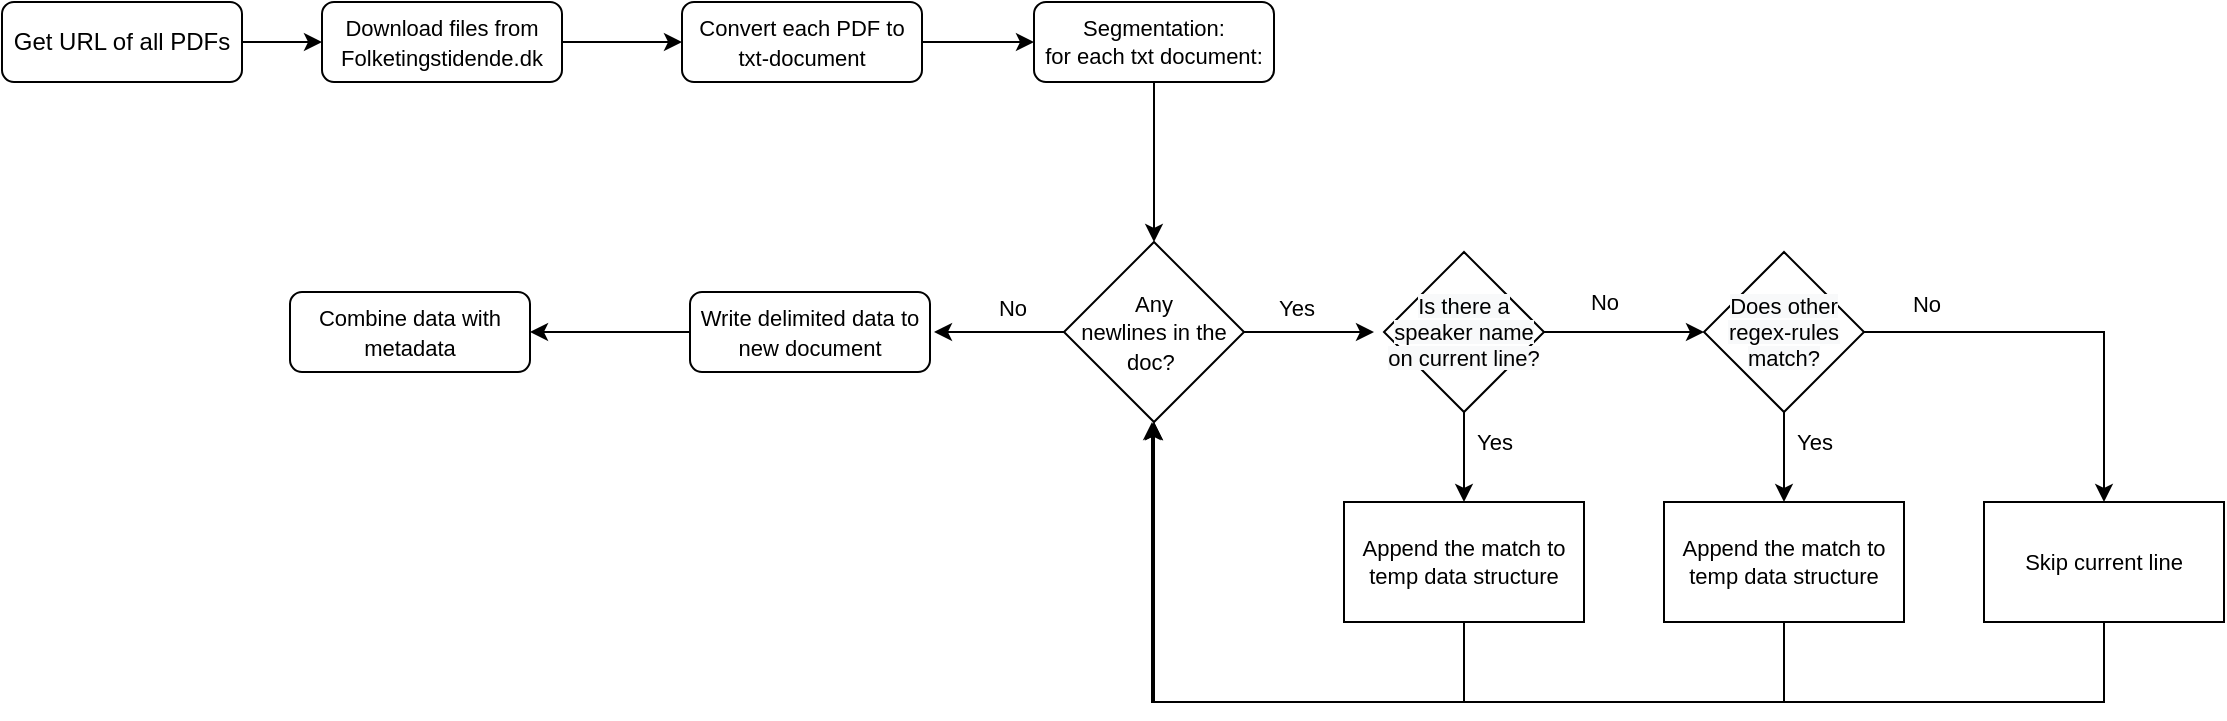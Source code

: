 <mxfile version="15.8.3" type="github">
  <diagram id="C5RBs43oDa-KdzZeNtuy" name="Page-1">
    <mxGraphModel dx="1307" dy="858" grid="1" gridSize="10" guides="1" tooltips="1" connect="1" arrows="1" fold="1" page="1" pageScale="1" pageWidth="1169" pageHeight="827" math="0" shadow="0">
      <root>
        <mxCell id="WIyWlLk6GJQsqaUBKTNV-0" />
        <mxCell id="WIyWlLk6GJQsqaUBKTNV-1" parent="WIyWlLk6GJQsqaUBKTNV-0" />
        <mxCell id="PvL9muBnpTTsTYWsvFAD-1" value="" style="edgeStyle=orthogonalEdgeStyle;rounded=0;orthogonalLoop=1;jettySize=auto;html=1;" edge="1" parent="WIyWlLk6GJQsqaUBKTNV-1" source="WIyWlLk6GJQsqaUBKTNV-3">
          <mxGeometry relative="1" as="geometry">
            <mxPoint x="176" y="60" as="targetPoint" />
          </mxGeometry>
        </mxCell>
        <mxCell id="WIyWlLk6GJQsqaUBKTNV-3" value="Get URL of all PDFs" style="rounded=1;whiteSpace=wrap;html=1;fontSize=12;glass=0;strokeWidth=1;shadow=0;" parent="WIyWlLk6GJQsqaUBKTNV-1" vertex="1">
          <mxGeometry x="16" y="40" width="120" height="40" as="geometry" />
        </mxCell>
        <mxCell id="PvL9muBnpTTsTYWsvFAD-3" value="" style="edgeStyle=orthogonalEdgeStyle;rounded=0;orthogonalLoop=1;jettySize=auto;html=1;" edge="1" parent="WIyWlLk6GJQsqaUBKTNV-1" source="PvL9muBnpTTsTYWsvFAD-0">
          <mxGeometry relative="1" as="geometry">
            <mxPoint x="356" y="60" as="targetPoint" />
          </mxGeometry>
        </mxCell>
        <mxCell id="PvL9muBnpTTsTYWsvFAD-0" value="&lt;font style=&quot;font-size: 11px&quot;&gt;Download files from Folketingstidende.dk&lt;/font&gt;" style="whiteSpace=wrap;html=1;rounded=1;shadow=0;strokeWidth=1;glass=0;" vertex="1" parent="WIyWlLk6GJQsqaUBKTNV-1">
          <mxGeometry x="176" y="40" width="120" height="40" as="geometry" />
        </mxCell>
        <mxCell id="PvL9muBnpTTsTYWsvFAD-43" value="" style="edgeStyle=orthogonalEdgeStyle;rounded=0;orthogonalLoop=1;jettySize=auto;html=1;fontSize=11;" edge="1" parent="WIyWlLk6GJQsqaUBKTNV-1" source="PvL9muBnpTTsTYWsvFAD-2" target="PvL9muBnpTTsTYWsvFAD-42">
          <mxGeometry relative="1" as="geometry" />
        </mxCell>
        <mxCell id="PvL9muBnpTTsTYWsvFAD-2" value="&lt;font style=&quot;font-size: 11px&quot;&gt;Convert each PDF to txt-document&lt;/font&gt;" style="whiteSpace=wrap;html=1;rounded=1;shadow=0;strokeWidth=1;glass=0;" vertex="1" parent="WIyWlLk6GJQsqaUBKTNV-1">
          <mxGeometry x="356" y="40" width="120" height="40" as="geometry" />
        </mxCell>
        <mxCell id="PvL9muBnpTTsTYWsvFAD-34" value="" style="edgeStyle=orthogonalEdgeStyle;rounded=0;orthogonalLoop=1;jettySize=auto;html=1;fontSize=11;exitX=0.5;exitY=1;exitDx=0;exitDy=0;" edge="1" parent="WIyWlLk6GJQsqaUBKTNV-1" source="PvL9muBnpTTsTYWsvFAD-42" target="PvL9muBnpTTsTYWsvFAD-6">
          <mxGeometry relative="1" as="geometry">
            <mxPoint x="592.0" y="120" as="sourcePoint" />
          </mxGeometry>
        </mxCell>
        <mxCell id="PvL9muBnpTTsTYWsvFAD-9" value="" style="edgeStyle=orthogonalEdgeStyle;rounded=0;orthogonalLoop=1;jettySize=auto;html=1;fontSize=11;" edge="1" parent="WIyWlLk6GJQsqaUBKTNV-1" source="PvL9muBnpTTsTYWsvFAD-6">
          <mxGeometry relative="1" as="geometry">
            <mxPoint x="702" y="205" as="targetPoint" />
          </mxGeometry>
        </mxCell>
        <mxCell id="PvL9muBnpTTsTYWsvFAD-12" value="" style="edgeStyle=orthogonalEdgeStyle;rounded=0;orthogonalLoop=1;jettySize=auto;html=1;fontSize=11;" edge="1" parent="WIyWlLk6GJQsqaUBKTNV-1" source="PvL9muBnpTTsTYWsvFAD-6">
          <mxGeometry relative="1" as="geometry">
            <mxPoint x="482" y="205" as="targetPoint" />
          </mxGeometry>
        </mxCell>
        <mxCell id="PvL9muBnpTTsTYWsvFAD-6" value="&lt;font style=&quot;font-size: 11px&quot;&gt;Any&lt;br&gt;newlines in the doc?&amp;nbsp;&lt;/font&gt;" style="rhombus;whiteSpace=wrap;html=1;" vertex="1" parent="WIyWlLk6GJQsqaUBKTNV-1">
          <mxGeometry x="547" y="160" width="90" height="90" as="geometry" />
        </mxCell>
        <mxCell id="PvL9muBnpTTsTYWsvFAD-10" value="Yes" style="text;html=1;align=center;verticalAlign=middle;resizable=0;points=[];autosize=1;strokeColor=none;fillColor=none;fontSize=11;" vertex="1" parent="WIyWlLk6GJQsqaUBKTNV-1">
          <mxGeometry x="648" y="183" width="30" height="20" as="geometry" />
        </mxCell>
        <mxCell id="PvL9muBnpTTsTYWsvFAD-13" value="No" style="text;html=1;align=center;verticalAlign=middle;resizable=0;points=[];autosize=1;strokeColor=none;fillColor=none;fontSize=11;" vertex="1" parent="WIyWlLk6GJQsqaUBKTNV-1">
          <mxGeometry x="506" y="183" width="30" height="20" as="geometry" />
        </mxCell>
        <mxCell id="PvL9muBnpTTsTYWsvFAD-17" value="" style="edgeStyle=orthogonalEdgeStyle;rounded=0;orthogonalLoop=1;jettySize=auto;html=1;fontSize=11;" edge="1" parent="WIyWlLk6GJQsqaUBKTNV-1" source="PvL9muBnpTTsTYWsvFAD-15" target="PvL9muBnpTTsTYWsvFAD-16">
          <mxGeometry relative="1" as="geometry" />
        </mxCell>
        <mxCell id="PvL9muBnpTTsTYWsvFAD-22" value="" style="edgeStyle=orthogonalEdgeStyle;rounded=0;orthogonalLoop=1;jettySize=auto;html=1;fontSize=11;" edge="1" parent="WIyWlLk6GJQsqaUBKTNV-1" source="PvL9muBnpTTsTYWsvFAD-15" target="PvL9muBnpTTsTYWsvFAD-21">
          <mxGeometry relative="1" as="geometry" />
        </mxCell>
        <mxCell id="PvL9muBnpTTsTYWsvFAD-15" value="&lt;meta charset=&quot;utf-8&quot;&gt;&lt;span style=&quot;color: rgb(0, 0, 0); font-family: helvetica; font-size: 11px; font-style: normal; font-weight: 400; letter-spacing: normal; text-align: center; text-indent: 0px; text-transform: none; word-spacing: 0px; background-color: rgb(248, 249, 250); display: inline; float: none;&quot;&gt;Is there a speaker name on current line?&lt;/span&gt;" style="rhombus;whiteSpace=wrap;html=1;fontSize=11;" vertex="1" parent="WIyWlLk6GJQsqaUBKTNV-1">
          <mxGeometry x="707" y="165" width="80" height="80" as="geometry" />
        </mxCell>
        <mxCell id="PvL9muBnpTTsTYWsvFAD-20" value="" style="edgeStyle=orthogonalEdgeStyle;rounded=0;orthogonalLoop=1;jettySize=auto;html=1;fontSize=11;entryX=0.5;entryY=0;entryDx=0;entryDy=0;" edge="1" parent="WIyWlLk6GJQsqaUBKTNV-1" source="PvL9muBnpTTsTYWsvFAD-16" target="PvL9muBnpTTsTYWsvFAD-25">
          <mxGeometry relative="1" as="geometry">
            <mxPoint x="1027" y="205" as="targetPoint" />
          </mxGeometry>
        </mxCell>
        <mxCell id="PvL9muBnpTTsTYWsvFAD-24" value="" style="edgeStyle=orthogonalEdgeStyle;rounded=0;orthogonalLoop=1;jettySize=auto;html=1;fontSize=11;" edge="1" parent="WIyWlLk6GJQsqaUBKTNV-1" source="PvL9muBnpTTsTYWsvFAD-16" target="PvL9muBnpTTsTYWsvFAD-23">
          <mxGeometry relative="1" as="geometry" />
        </mxCell>
        <mxCell id="PvL9muBnpTTsTYWsvFAD-16" value="&lt;span style=&quot;color: rgb(0 , 0 , 0) ; font-family: &amp;#34;helvetica&amp;#34; ; font-size: 11px ; font-style: normal ; font-weight: 400 ; letter-spacing: normal ; text-align: center ; text-indent: 0px ; text-transform: none ; word-spacing: 0px ; background-color: rgb(248 , 249 , 250) ; display: inline ; float: none&quot;&gt;Does other regex-rules match?&lt;/span&gt;" style="rhombus;whiteSpace=wrap;html=1;fontSize=11;" vertex="1" parent="WIyWlLk6GJQsqaUBKTNV-1">
          <mxGeometry x="867" y="165" width="80" height="80" as="geometry" />
        </mxCell>
        <mxCell id="PvL9muBnpTTsTYWsvFAD-18" value="No" style="text;html=1;align=center;verticalAlign=middle;resizable=0;points=[];autosize=1;strokeColor=none;fillColor=none;fontSize=11;" vertex="1" parent="WIyWlLk6GJQsqaUBKTNV-1">
          <mxGeometry x="802" y="180" width="30" height="20" as="geometry" />
        </mxCell>
        <mxCell id="PvL9muBnpTTsTYWsvFAD-21" value="Append the match to temp data structure" style="whiteSpace=wrap;html=1;fontSize=11;" vertex="1" parent="WIyWlLk6GJQsqaUBKTNV-1">
          <mxGeometry x="687" y="290" width="120" height="60" as="geometry" />
        </mxCell>
        <mxCell id="PvL9muBnpTTsTYWsvFAD-23" value="Append the match to temp data structure" style="whiteSpace=wrap;html=1;fontSize=11;" vertex="1" parent="WIyWlLk6GJQsqaUBKTNV-1">
          <mxGeometry x="847" y="290" width="120" height="60" as="geometry" />
        </mxCell>
        <mxCell id="PvL9muBnpTTsTYWsvFAD-25" value="Skip current line" style="whiteSpace=wrap;html=1;fontSize=11;" vertex="1" parent="WIyWlLk6GJQsqaUBKTNV-1">
          <mxGeometry x="1007" y="290" width="120" height="60" as="geometry" />
        </mxCell>
        <mxCell id="PvL9muBnpTTsTYWsvFAD-27" value="" style="endArrow=classic;html=1;rounded=0;fontSize=11;exitX=0.5;exitY=1;exitDx=0;exitDy=0;entryX=0.5;entryY=1;entryDx=0;entryDy=0;" edge="1" parent="WIyWlLk6GJQsqaUBKTNV-1" source="PvL9muBnpTTsTYWsvFAD-21" target="PvL9muBnpTTsTYWsvFAD-6">
          <mxGeometry width="50" height="50" relative="1" as="geometry">
            <mxPoint x="577" y="450" as="sourcePoint" />
            <mxPoint x="627" y="400" as="targetPoint" />
            <Array as="points">
              <mxPoint x="747" y="390" />
              <mxPoint x="592" y="390" />
            </Array>
          </mxGeometry>
        </mxCell>
        <mxCell id="PvL9muBnpTTsTYWsvFAD-28" value="" style="endArrow=classic;html=1;rounded=0;fontSize=11;exitX=0.5;exitY=1;exitDx=0;exitDy=0;entryX=0.5;entryY=1;entryDx=0;entryDy=0;" edge="1" parent="WIyWlLk6GJQsqaUBKTNV-1" source="PvL9muBnpTTsTYWsvFAD-23">
          <mxGeometry width="50" height="50" relative="1" as="geometry">
            <mxPoint x="747" y="350" as="sourcePoint" />
            <mxPoint x="592" y="250" as="targetPoint" />
            <Array as="points">
              <mxPoint x="907" y="390" />
              <mxPoint x="592" y="390" />
            </Array>
          </mxGeometry>
        </mxCell>
        <mxCell id="PvL9muBnpTTsTYWsvFAD-29" value="" style="endArrow=classic;html=1;rounded=0;fontSize=11;exitX=0.5;exitY=1;exitDx=0;exitDy=0;entryX=0.5;entryY=1;entryDx=0;entryDy=0;" edge="1" parent="WIyWlLk6GJQsqaUBKTNV-1" source="PvL9muBnpTTsTYWsvFAD-25">
          <mxGeometry width="50" height="50" relative="1" as="geometry">
            <mxPoint x="906" y="350" as="sourcePoint" />
            <mxPoint x="591" y="250" as="targetPoint" />
            <Array as="points">
              <mxPoint x="1067" y="390" />
              <mxPoint x="591" y="390" />
            </Array>
          </mxGeometry>
        </mxCell>
        <mxCell id="PvL9muBnpTTsTYWsvFAD-30" value="No" style="text;html=1;align=center;verticalAlign=middle;resizable=0;points=[];autosize=1;strokeColor=none;fillColor=none;fontSize=11;" vertex="1" parent="WIyWlLk6GJQsqaUBKTNV-1">
          <mxGeometry x="963" y="181" width="30" height="20" as="geometry" />
        </mxCell>
        <mxCell id="PvL9muBnpTTsTYWsvFAD-31" value="Yes" style="text;html=1;align=center;verticalAlign=middle;resizable=0;points=[];autosize=1;strokeColor=none;fillColor=none;fontSize=11;" vertex="1" parent="WIyWlLk6GJQsqaUBKTNV-1">
          <mxGeometry x="747" y="250" width="30" height="20" as="geometry" />
        </mxCell>
        <mxCell id="PvL9muBnpTTsTYWsvFAD-32" value="Yes" style="text;html=1;align=center;verticalAlign=middle;resizable=0;points=[];autosize=1;strokeColor=none;fillColor=none;fontSize=11;" vertex="1" parent="WIyWlLk6GJQsqaUBKTNV-1">
          <mxGeometry x="907" y="250" width="30" height="20" as="geometry" />
        </mxCell>
        <mxCell id="PvL9muBnpTTsTYWsvFAD-39" value="&lt;font style=&quot;font-size: 11px&quot;&gt;Combine data with metadata&lt;/font&gt;" style="whiteSpace=wrap;html=1;rounded=1;shadow=0;strokeWidth=1;glass=0;" vertex="1" parent="WIyWlLk6GJQsqaUBKTNV-1">
          <mxGeometry x="160" y="185" width="120" height="40" as="geometry" />
        </mxCell>
        <mxCell id="PvL9muBnpTTsTYWsvFAD-41" value="" style="edgeStyle=orthogonalEdgeStyle;rounded=0;orthogonalLoop=1;jettySize=auto;html=1;fontSize=11;" edge="1" parent="WIyWlLk6GJQsqaUBKTNV-1" source="PvL9muBnpTTsTYWsvFAD-40" target="PvL9muBnpTTsTYWsvFAD-39">
          <mxGeometry relative="1" as="geometry" />
        </mxCell>
        <mxCell id="PvL9muBnpTTsTYWsvFAD-40" value="&lt;font style=&quot;font-size: 11px&quot;&gt;Write delimited data to new document&lt;/font&gt;" style="whiteSpace=wrap;html=1;rounded=1;shadow=0;strokeWidth=1;glass=0;" vertex="1" parent="WIyWlLk6GJQsqaUBKTNV-1">
          <mxGeometry x="360" y="185" width="120" height="40" as="geometry" />
        </mxCell>
        <mxCell id="PvL9muBnpTTsTYWsvFAD-42" value="Segmentation:&lt;br&gt;for each txt document:" style="rounded=1;whiteSpace=wrap;html=1;fontSize=11;" vertex="1" parent="WIyWlLk6GJQsqaUBKTNV-1">
          <mxGeometry x="532" y="40" width="120" height="40" as="geometry" />
        </mxCell>
      </root>
    </mxGraphModel>
  </diagram>
</mxfile>
